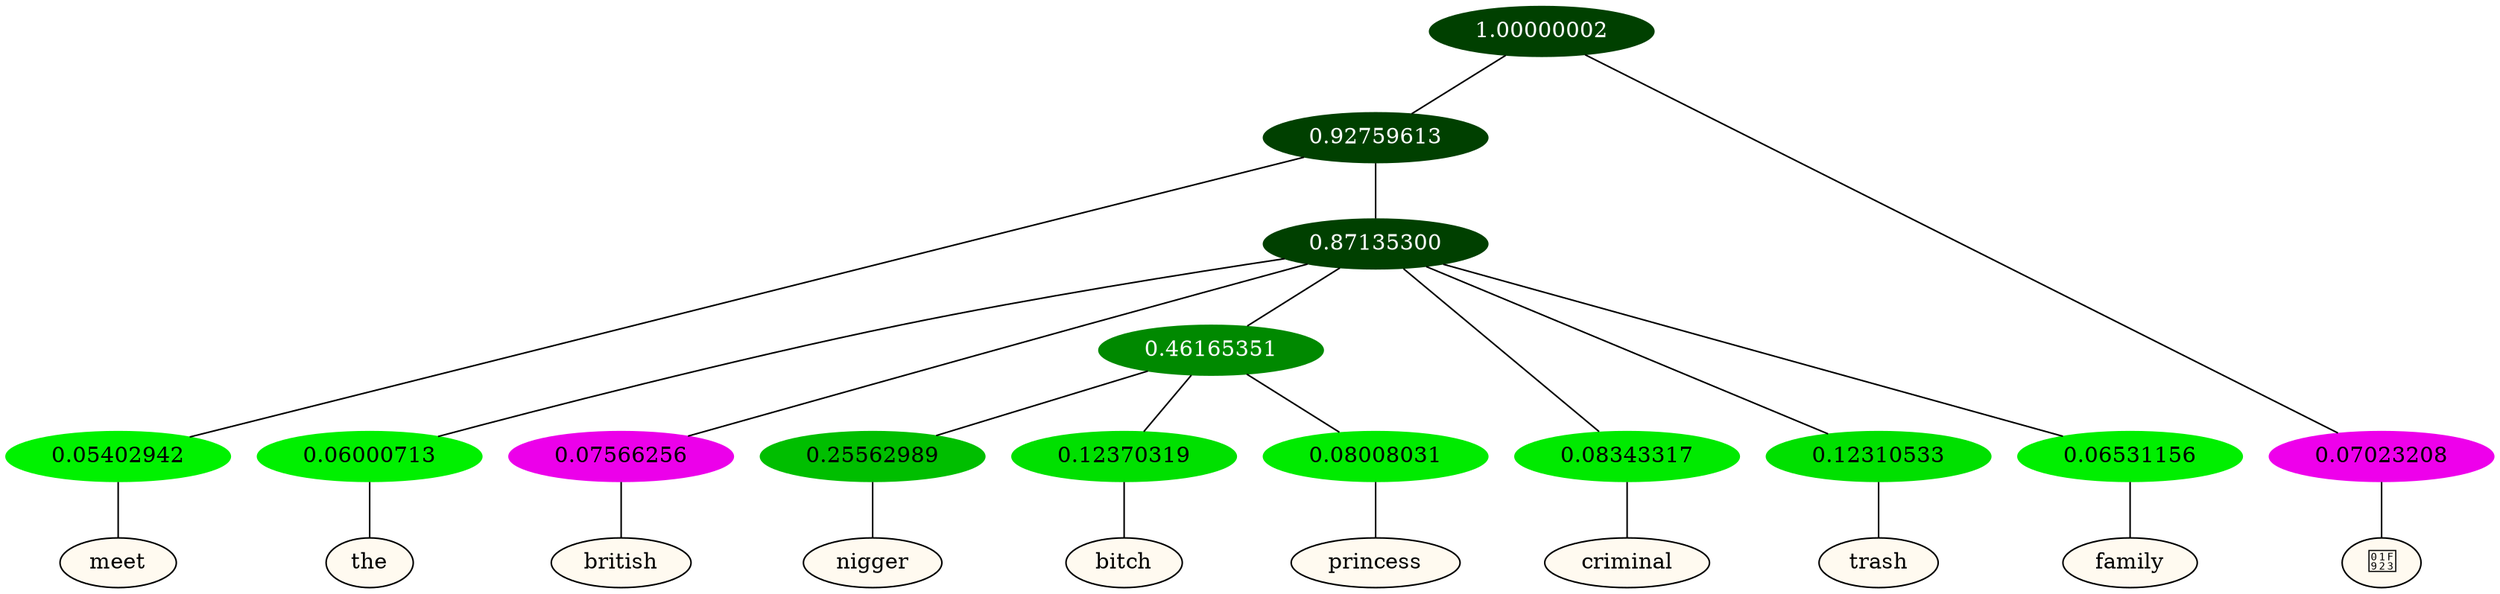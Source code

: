 graph {
	node [format=png height=0.15 nodesep=0.001 ordering=out overlap=prism overlap_scaling=0.01 ranksep=0.001 ratio=0.2 style=filled width=0.15]
	{
		rank=same
		a_w_3 [label=meet color=black fillcolor=floralwhite style="filled,solid"]
		a_w_5 [label=the color=black fillcolor=floralwhite style="filled,solid"]
		a_w_6 [label=british color=black fillcolor=floralwhite style="filled,solid"]
		a_w_11 [label=nigger color=black fillcolor=floralwhite style="filled,solid"]
		a_w_12 [label=bitch color=black fillcolor=floralwhite style="filled,solid"]
		a_w_13 [label=princess color=black fillcolor=floralwhite style="filled,solid"]
		a_w_8 [label=criminal color=black fillcolor=floralwhite style="filled,solid"]
		a_w_9 [label=trash color=black fillcolor=floralwhite style="filled,solid"]
		a_w_10 [label=family color=black fillcolor=floralwhite style="filled,solid"]
		a_w_2 [label="🤣" color=black fillcolor=floralwhite style="filled,solid"]
	}
	a_n_3 -- a_w_3
	a_n_5 -- a_w_5
	a_n_6 -- a_w_6
	a_n_11 -- a_w_11
	a_n_12 -- a_w_12
	a_n_13 -- a_w_13
	a_n_8 -- a_w_8
	a_n_9 -- a_w_9
	a_n_10 -- a_w_10
	a_n_2 -- a_w_2
	{
		rank=same
		a_n_3 [label=0.05402942 color="0.334 1.000 0.946" fontcolor=black]
		a_n_5 [label=0.06000713 color="0.334 1.000 0.940" fontcolor=black]
		a_n_6 [label=0.07566256 color="0.835 1.000 0.924" fontcolor=black]
		a_n_11 [label=0.25562989 color="0.334 1.000 0.744" fontcolor=black]
		a_n_12 [label=0.12370319 color="0.334 1.000 0.876" fontcolor=black]
		a_n_13 [label=0.08008031 color="0.334 1.000 0.920" fontcolor=black]
		a_n_8 [label=0.08343317 color="0.334 1.000 0.917" fontcolor=black]
		a_n_9 [label=0.12310533 color="0.334 1.000 0.877" fontcolor=black]
		a_n_10 [label=0.06531156 color="0.334 1.000 0.935" fontcolor=black]
		a_n_2 [label=0.07023208 color="0.835 1.000 0.930" fontcolor=black]
	}
	a_n_0 [label=1.00000002 color="0.334 1.000 0.250" fontcolor=grey99]
	a_n_1 [label=0.92759613 color="0.334 1.000 0.250" fontcolor=grey99]
	a_n_0 -- a_n_1
	a_n_0 -- a_n_2
	a_n_1 -- a_n_3
	a_n_4 [label=0.87135300 color="0.334 1.000 0.250" fontcolor=grey99]
	a_n_1 -- a_n_4
	a_n_4 -- a_n_5
	a_n_4 -- a_n_6
	a_n_7 [label=0.46165351 color="0.334 1.000 0.538" fontcolor=grey99]
	a_n_4 -- a_n_7
	a_n_4 -- a_n_8
	a_n_4 -- a_n_9
	a_n_4 -- a_n_10
	a_n_7 -- a_n_11
	a_n_7 -- a_n_12
	a_n_7 -- a_n_13
}
